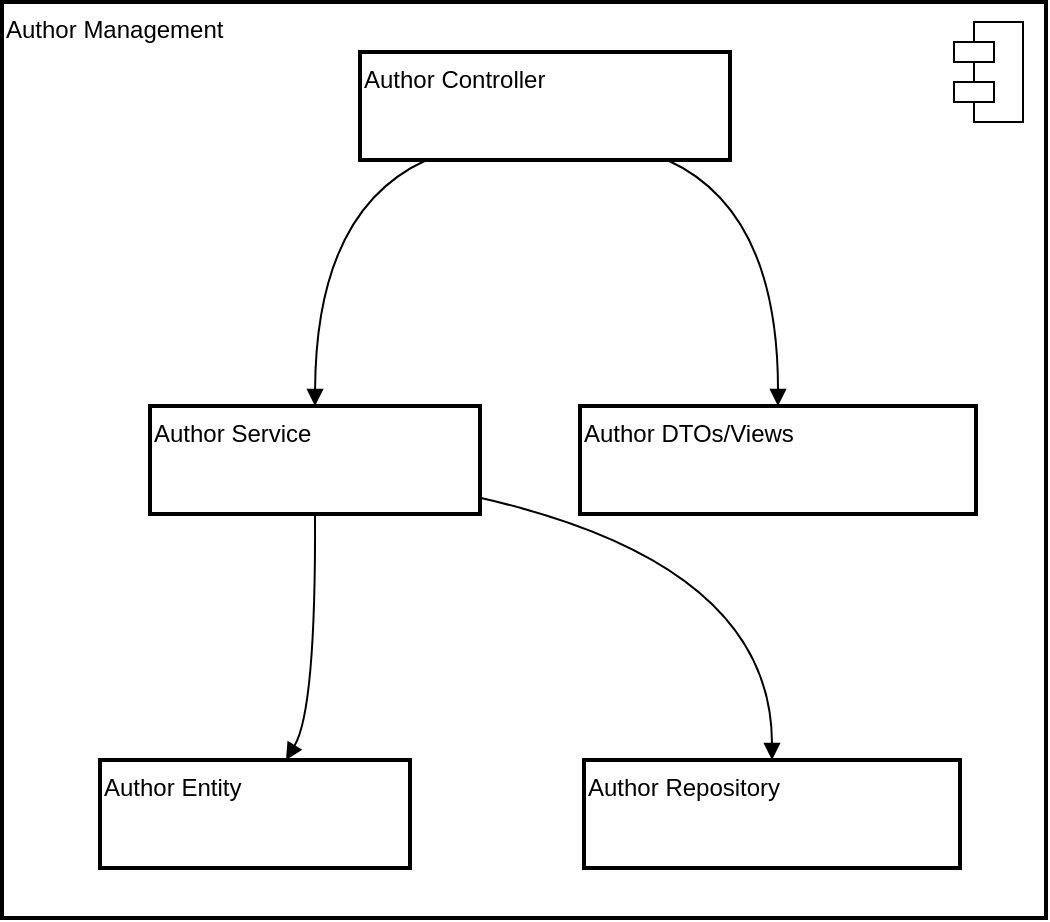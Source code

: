 <mxfile version="28.2.8">
  <diagram name="Page-1" id="cckhRAU9klDnyzQ11kri">
    <mxGraphModel dx="576" dy="841" grid="1" gridSize="10" guides="1" tooltips="1" connect="1" arrows="1" fold="1" page="1" pageScale="1" pageWidth="850" pageHeight="1100" math="0" shadow="0">
      <root>
        <mxCell id="0" />
        <mxCell id="1" parent="0" />
        <mxCell id="jGKvfiks8SonWcWXjs5c-24" value="Author Management" style="whiteSpace=wrap;strokeWidth=2;align=left;verticalAlign=top;" vertex="1" parent="1">
          <mxGeometry x="1190" y="500" width="522" height="458" as="geometry" />
        </mxCell>
        <mxCell id="jGKvfiks8SonWcWXjs5c-25" value="Author Controller" style="whiteSpace=wrap;strokeWidth=2;align=left;verticalAlign=top;" vertex="1" parent="1">
          <mxGeometry x="1369" y="525" width="185" height="54" as="geometry" />
        </mxCell>
        <mxCell id="jGKvfiks8SonWcWXjs5c-26" value="Author Service" style="whiteSpace=wrap;strokeWidth=2;align=left;verticalAlign=top;" vertex="1" parent="1">
          <mxGeometry x="1264" y="702" width="165" height="54" as="geometry" />
        </mxCell>
        <mxCell id="jGKvfiks8SonWcWXjs5c-27" value="Author Entity" style="whiteSpace=wrap;strokeWidth=2;align=left;verticalAlign=top;" vertex="1" parent="1">
          <mxGeometry x="1239" y="879" width="155" height="54" as="geometry" />
        </mxCell>
        <mxCell id="jGKvfiks8SonWcWXjs5c-28" value="Author Repository" style="whiteSpace=wrap;strokeWidth=2;align=left;verticalAlign=top;" vertex="1" parent="1">
          <mxGeometry x="1481" y="879" width="188" height="54" as="geometry" />
        </mxCell>
        <mxCell id="jGKvfiks8SonWcWXjs5c-29" value="Author DTOs/Views" style="whiteSpace=wrap;strokeWidth=2;align=left;verticalAlign=top;" vertex="1" parent="1">
          <mxGeometry x="1479" y="702" width="198" height="54" as="geometry" />
        </mxCell>
        <mxCell id="jGKvfiks8SonWcWXjs5c-30" value="" style="curved=1;startArrow=none;endArrow=block;exitX=0.18;exitY=1;entryX=0.5;entryY=0;rounded=0;align=left;verticalAlign=top;" edge="1" parent="1" source="jGKvfiks8SonWcWXjs5c-25" target="jGKvfiks8SonWcWXjs5c-26">
          <mxGeometry relative="1" as="geometry">
            <Array as="points">
              <mxPoint x="1347" y="604" />
            </Array>
          </mxGeometry>
        </mxCell>
        <mxCell id="jGKvfiks8SonWcWXjs5c-31" value="" style="curved=1;startArrow=none;endArrow=block;exitX=0.5;exitY=1;entryX=0.6;entryY=0;rounded=0;align=left;verticalAlign=top;" edge="1" parent="1" source="jGKvfiks8SonWcWXjs5c-26" target="jGKvfiks8SonWcWXjs5c-27">
          <mxGeometry relative="1" as="geometry">
            <Array as="points">
              <mxPoint x="1347" y="854" />
            </Array>
          </mxGeometry>
        </mxCell>
        <mxCell id="jGKvfiks8SonWcWXjs5c-32" value="" style="curved=1;startArrow=none;endArrow=block;exitX=1;exitY=0.85;entryX=0.5;entryY=0;rounded=0;align=left;verticalAlign=top;" edge="1" parent="1" source="jGKvfiks8SonWcWXjs5c-26" target="jGKvfiks8SonWcWXjs5c-28">
          <mxGeometry relative="1" as="geometry">
            <Array as="points">
              <mxPoint x="1575" y="781" />
            </Array>
          </mxGeometry>
        </mxCell>
        <mxCell id="jGKvfiks8SonWcWXjs5c-33" value="" style="curved=1;startArrow=none;endArrow=block;exitX=0.83;exitY=1;entryX=0.5;entryY=0;rounded=0;align=left;verticalAlign=top;" edge="1" parent="1" source="jGKvfiks8SonWcWXjs5c-25" target="jGKvfiks8SonWcWXjs5c-29">
          <mxGeometry relative="1" as="geometry">
            <Array as="points">
              <mxPoint x="1578" y="604" />
            </Array>
          </mxGeometry>
        </mxCell>
        <mxCell id="jGKvfiks8SonWcWXjs5c-34" value="" style="shape=module;align=left;spacingLeft=20;align=center;verticalAlign=top;whiteSpace=wrap;html=1;movable=1;resizable=1;rotatable=1;deletable=1;editable=1;locked=0;connectable=1;" vertex="1" parent="1">
          <mxGeometry x="1666" y="510" width="34.5" height="50" as="geometry" />
        </mxCell>
      </root>
    </mxGraphModel>
  </diagram>
</mxfile>
